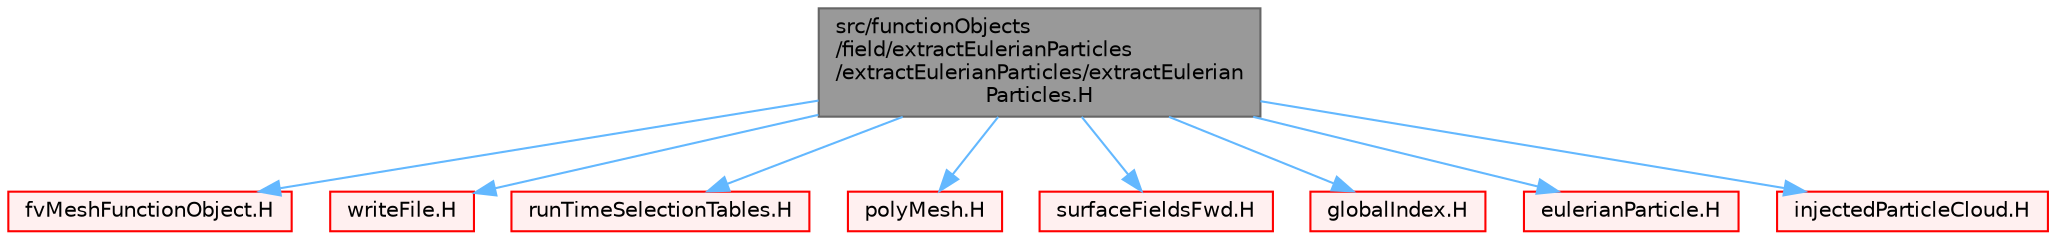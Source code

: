 digraph "src/functionObjects/field/extractEulerianParticles/extractEulerianParticles/extractEulerianParticles.H"
{
 // LATEX_PDF_SIZE
  bgcolor="transparent";
  edge [fontname=Helvetica,fontsize=10,labelfontname=Helvetica,labelfontsize=10];
  node [fontname=Helvetica,fontsize=10,shape=box,height=0.2,width=0.4];
  Node1 [id="Node000001",label="src/functionObjects\l/field/extractEulerianParticles\l/extractEulerianParticles/extractEulerian\lParticles.H",height=0.2,width=0.4,color="gray40", fillcolor="grey60", style="filled", fontcolor="black",tooltip=" "];
  Node1 -> Node2 [id="edge1_Node000001_Node000002",color="steelblue1",style="solid",tooltip=" "];
  Node2 [id="Node000002",label="fvMeshFunctionObject.H",height=0.2,width=0.4,color="red", fillcolor="#FFF0F0", style="filled",URL="$fvMeshFunctionObject_8H.html",tooltip=" "];
  Node1 -> Node252 [id="edge2_Node000001_Node000252",color="steelblue1",style="solid",tooltip=" "];
  Node252 [id="Node000252",label="writeFile.H",height=0.2,width=0.4,color="red", fillcolor="#FFF0F0", style="filled",URL="$writeFile_8H.html",tooltip=" "];
  Node1 -> Node82 [id="edge3_Node000001_Node000082",color="steelblue1",style="solid",tooltip=" "];
  Node82 [id="Node000082",label="runTimeSelectionTables.H",height=0.2,width=0.4,color="red", fillcolor="#FFF0F0", style="filled",URL="$runTimeSelectionTables_8H.html",tooltip="Macros to ease declaration of run-time selection tables."];
  Node1 -> Node257 [id="edge4_Node000001_Node000257",color="steelblue1",style="solid",tooltip=" "];
  Node257 [id="Node000257",label="polyMesh.H",height=0.2,width=0.4,color="red", fillcolor="#FFF0F0", style="filled",URL="$polyMesh_8H.html",tooltip=" "];
  Node1 -> Node345 [id="edge5_Node000001_Node000345",color="steelblue1",style="solid",tooltip=" "];
  Node345 [id="Node000345",label="surfaceFieldsFwd.H",height=0.2,width=0.4,color="red", fillcolor="#FFF0F0", style="filled",URL="$surfaceFieldsFwd_8H.html",tooltip=" "];
  Node1 -> Node346 [id="edge6_Node000001_Node000346",color="steelblue1",style="solid",tooltip=" "];
  Node346 [id="Node000346",label="globalIndex.H",height=0.2,width=0.4,color="red", fillcolor="#FFF0F0", style="filled",URL="$globalIndex_8H.html",tooltip=" "];
  Node1 -> Node351 [id="edge7_Node000001_Node000351",color="steelblue1",style="solid",tooltip=" "];
  Node351 [id="Node000351",label="eulerianParticle.H",height=0.2,width=0.4,color="red", fillcolor="#FFF0F0", style="filled",URL="$eulerianParticle_8H.html",tooltip=" "];
  Node1 -> Node352 [id="edge8_Node000001_Node000352",color="steelblue1",style="solid",tooltip=" "];
  Node352 [id="Node000352",label="injectedParticleCloud.H",height=0.2,width=0.4,color="red", fillcolor="#FFF0F0", style="filled",URL="$injectedParticleCloud_8H.html",tooltip=" "];
}

